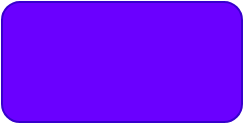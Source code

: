 <mxfile version="16.2.7" type="github"><diagram id="03DFUhpTlrhBqlutUgdP" name="Page-1"><mxGraphModel dx="1038" dy="548" grid="1" gridSize="10" guides="1" tooltips="1" connect="1" arrows="1" fold="1" page="1" pageScale="1" pageWidth="827" pageHeight="1169" math="0" shadow="0"><root><mxCell id="0"/><mxCell id="1" parent="0"/><mxCell id="PfctT1Uuoph7nsgo7B2q-1" value="" style="rounded=1;whiteSpace=wrap;html=1;fillColor=#6a00ff;fontColor=#ffffff;strokeColor=#3700CC;" vertex="1" parent="1"><mxGeometry x="240" y="70" width="120" height="60" as="geometry"/></mxCell></root></mxGraphModel></diagram></mxfile>